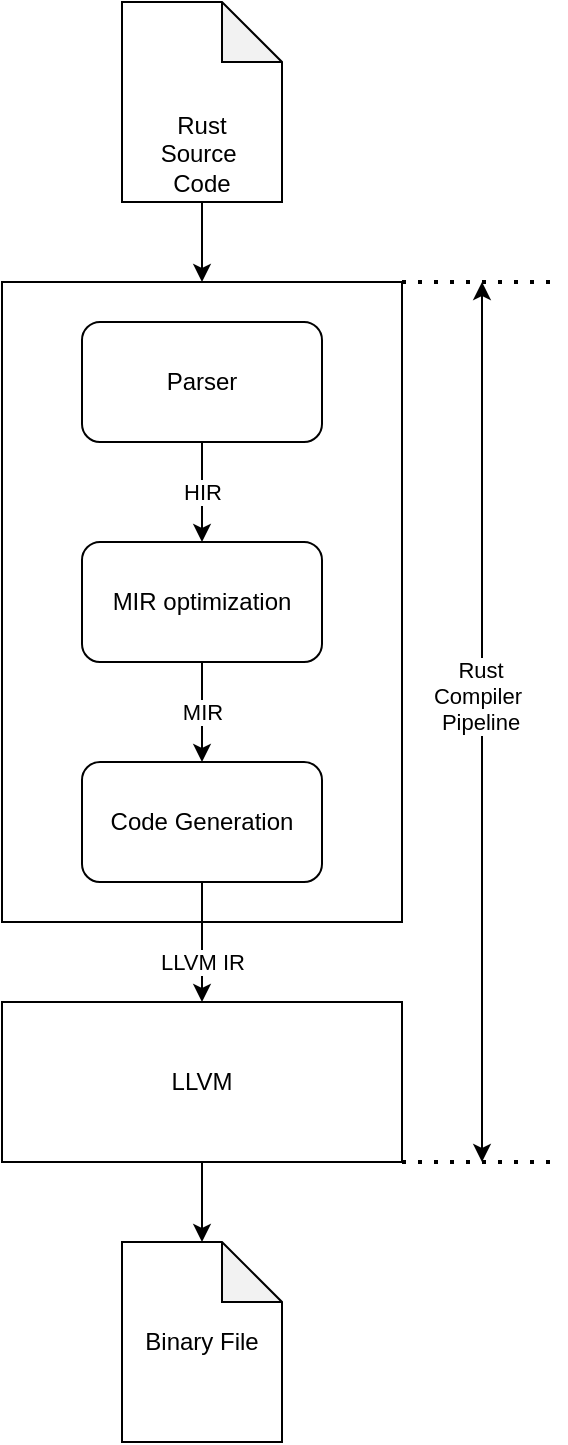 <mxfile version="20.8.16" type="device" pages="2"><diagram name="Compiler" id="IP5rvmlGJutbA2At65HL"><mxGraphModel dx="1364" dy="843" grid="1" gridSize="10" guides="1" tooltips="1" connect="1" arrows="1" fold="1" page="1" pageScale="1" pageWidth="827" pageHeight="1169" math="0" shadow="0"><root><mxCell id="0"/><mxCell id="1" parent="0"/><mxCell id="Ke6TYg2YeGdc85tHyACg-1" value="" style="rounded=0;whiteSpace=wrap;html=1;" vertex="1" parent="1"><mxGeometry x="120" y="160" width="200" height="320" as="geometry"/></mxCell><mxCell id="Ke6TYg2YeGdc85tHyACg-2" value="Parser" style="rounded=1;whiteSpace=wrap;html=1;" vertex="1" parent="1"><mxGeometry x="160" y="180" width="120" height="60" as="geometry"/></mxCell><mxCell id="Ke6TYg2YeGdc85tHyACg-4" value="" style="endArrow=classic;html=1;rounded=0;exitX=0.5;exitY=1;exitDx=0;exitDy=0;entryX=0.5;entryY=0;entryDx=0;entryDy=0;" edge="1" parent="1" target="Ke6TYg2YeGdc85tHyACg-1"><mxGeometry width="50" height="50" relative="1" as="geometry"><mxPoint x="220" y="120" as="sourcePoint"/><mxPoint x="490" y="130" as="targetPoint"/></mxGeometry></mxCell><mxCell id="Ke6TYg2YeGdc85tHyACg-5" value="MIR optimization" style="rounded=1;whiteSpace=wrap;html=1;" vertex="1" parent="1"><mxGeometry x="160" y="290" width="120" height="60" as="geometry"/></mxCell><mxCell id="Ke6TYg2YeGdc85tHyACg-6" value="Code Generation" style="rounded=1;whiteSpace=wrap;html=1;" vertex="1" parent="1"><mxGeometry x="160" y="400" width="120" height="60" as="geometry"/></mxCell><mxCell id="Ke6TYg2YeGdc85tHyACg-7" value="HIR" style="endArrow=classic;html=1;rounded=0;exitX=0.5;exitY=1;exitDx=0;exitDy=0;entryX=0.5;entryY=0;entryDx=0;entryDy=0;" edge="1" parent="1" source="Ke6TYg2YeGdc85tHyACg-2" target="Ke6TYg2YeGdc85tHyACg-5"><mxGeometry width="50" height="50" relative="1" as="geometry"><mxPoint x="510" y="280" as="sourcePoint"/><mxPoint x="560" y="230" as="targetPoint"/></mxGeometry></mxCell><mxCell id="Ke6TYg2YeGdc85tHyACg-8" value="MIR" style="endArrow=classic;html=1;rounded=0;exitX=0.5;exitY=1;exitDx=0;exitDy=0;" edge="1" parent="1" source="Ke6TYg2YeGdc85tHyACg-5" target="Ke6TYg2YeGdc85tHyACg-6"><mxGeometry width="50" height="50" relative="1" as="geometry"><mxPoint x="440" y="370" as="sourcePoint"/><mxPoint x="490" y="320" as="targetPoint"/></mxGeometry></mxCell><mxCell id="Ke6TYg2YeGdc85tHyACg-9" value="LLVM" style="rounded=0;whiteSpace=wrap;html=1;" vertex="1" parent="1"><mxGeometry x="120" y="520" width="200" height="80" as="geometry"/></mxCell><mxCell id="Ke6TYg2YeGdc85tHyACg-10" value="Binary File" style="shape=note;whiteSpace=wrap;html=1;backgroundOutline=1;darkOpacity=0.05;" vertex="1" parent="1"><mxGeometry x="180" y="640" width="80" height="100" as="geometry"/></mxCell><mxCell id="Ke6TYg2YeGdc85tHyACg-11" value="Rust&lt;br&gt;Source&amp;nbsp;&lt;br&gt;Code" style="shape=note;whiteSpace=wrap;html=1;backgroundOutline=1;darkOpacity=0.05;verticalAlign=bottom;" vertex="1" parent="1"><mxGeometry x="180" y="20" width="80" height="100" as="geometry"/></mxCell><mxCell id="Ke6TYg2YeGdc85tHyACg-12" value="LLVM IR" style="endArrow=classic;html=1;rounded=0;exitX=0.5;exitY=1;exitDx=0;exitDy=0;entryX=0.5;entryY=0;entryDx=0;entryDy=0;" edge="1" parent="1" source="Ke6TYg2YeGdc85tHyACg-6" target="Ke6TYg2YeGdc85tHyACg-9"><mxGeometry x="0.333" width="50" height="50" relative="1" as="geometry"><mxPoint x="530" y="340" as="sourcePoint"/><mxPoint x="580" y="290" as="targetPoint"/><mxPoint as="offset"/></mxGeometry></mxCell><mxCell id="Ke6TYg2YeGdc85tHyACg-13" value="" style="endArrow=classic;html=1;rounded=0;exitX=0.5;exitY=1;exitDx=0;exitDy=0;entryX=0.5;entryY=0;entryDx=0;entryDy=0;entryPerimeter=0;" edge="1" parent="1" source="Ke6TYg2YeGdc85tHyACg-9" target="Ke6TYg2YeGdc85tHyACg-10"><mxGeometry width="50" height="50" relative="1" as="geometry"><mxPoint x="480" y="490" as="sourcePoint"/><mxPoint x="530" y="440" as="targetPoint"/></mxGeometry></mxCell><mxCell id="Ke6TYg2YeGdc85tHyACg-14" value="" style="endArrow=none;dashed=1;html=1;dashPattern=1 3;strokeWidth=2;rounded=0;exitX=1;exitY=0;exitDx=0;exitDy=0;" edge="1" parent="1" source="Ke6TYg2YeGdc85tHyACg-1"><mxGeometry width="50" height="50" relative="1" as="geometry"><mxPoint x="500" y="160" as="sourcePoint"/><mxPoint x="400" y="160" as="targetPoint"/></mxGeometry></mxCell><mxCell id="Ke6TYg2YeGdc85tHyACg-15" value="" style="endArrow=none;dashed=1;html=1;dashPattern=1 3;strokeWidth=2;rounded=0;exitX=1;exitY=1;exitDx=0;exitDy=0;" edge="1" parent="1" source="Ke6TYg2YeGdc85tHyACg-9"><mxGeometry width="50" height="50" relative="1" as="geometry"><mxPoint x="390" y="600" as="sourcePoint"/><mxPoint x="400" y="600" as="targetPoint"/></mxGeometry></mxCell><mxCell id="Ke6TYg2YeGdc85tHyACg-16" value="" style="endArrow=classic;startArrow=classic;html=1;rounded=0;" edge="1" parent="1"><mxGeometry width="50" height="50" relative="1" as="geometry"><mxPoint x="360" y="600" as="sourcePoint"/><mxPoint x="360" y="160" as="targetPoint"/></mxGeometry></mxCell><mxCell id="Ke6TYg2YeGdc85tHyACg-17" value="Rust&lt;br&gt;Compiler&amp;nbsp;&lt;br&gt;Pipeline" style="edgeLabel;html=1;align=center;verticalAlign=middle;resizable=0;points=[];" vertex="1" connectable="0" parent="Ke6TYg2YeGdc85tHyACg-16"><mxGeometry x="0.059" y="1" relative="1" as="geometry"><mxPoint as="offset"/></mxGeometry></mxCell></root></mxGraphModel></diagram><diagram id="cqLvJ23QamApqdjRelg0" name="Library"><mxGraphModel dx="1364" dy="843" grid="1" gridSize="10" guides="1" tooltips="1" connect="1" arrows="1" fold="1" page="1" pageScale="1" pageWidth="827" pageHeight="1169" math="0" shadow="0"><root><mxCell id="0"/><mxCell id="1" parent="0"/><mxCell id="H25UIIp-qLAtyFcjfHIF-3" value="Thirdparty &lt;br&gt;Libraries" style="ellipse;whiteSpace=wrap;html=1;aspect=fixed;verticalAlign=bottom;" vertex="1" parent="1"><mxGeometry x="160" y="110" width="320" height="320" as="geometry"/></mxCell><mxCell id="H25UIIp-qLAtyFcjfHIF-2" value="Standard / Thirdparty&amp;nbsp;&lt;br&gt;Libraries" style="ellipse;whiteSpace=wrap;html=1;aspect=fixed;verticalAlign=bottom;fillColor=#f5f5f5;strokeColor=#666666;fontColor=#333333;" vertex="1" parent="1"><mxGeometry x="210" y="160" width="220" height="220" as="geometry"/></mxCell><mxCell id="H25UIIp-qLAtyFcjfHIF-1" value="Core&lt;br&gt;Library" style="ellipse;whiteSpace=wrap;html=1;aspect=fixed;fillColor=#dae8fc;strokeColor=#6c8ebf;" vertex="1" parent="1"><mxGeometry x="260" y="210" width="120" height="120" as="geometry"/></mxCell></root></mxGraphModel></diagram></mxfile>
